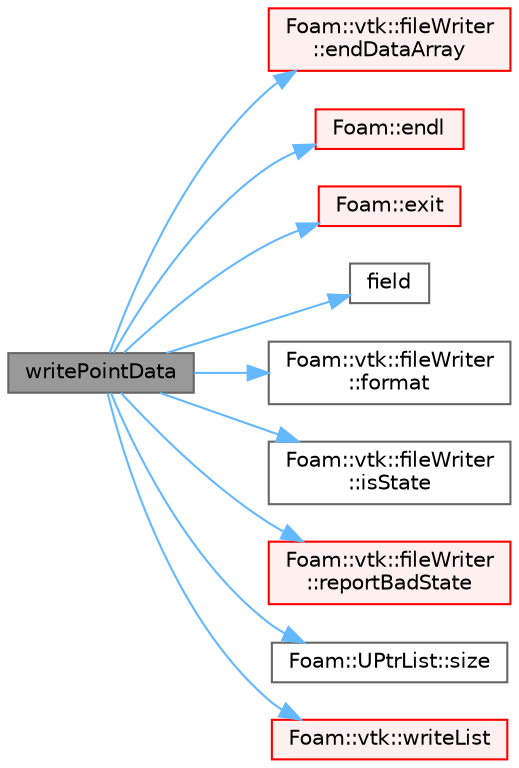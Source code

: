 digraph "writePointData"
{
 // LATEX_PDF_SIZE
  bgcolor="transparent";
  edge [fontname=Helvetica,fontsize=10,labelfontname=Helvetica,labelfontsize=10];
  node [fontname=Helvetica,fontsize=10,shape=box,height=0.2,width=0.4];
  rankdir="LR";
  Node1 [id="Node000001",label="writePointData",height=0.2,width=0.4,color="gray40", fillcolor="grey60", style="filled", fontcolor="black",tooltip=" "];
  Node1 -> Node2 [id="edge1_Node000001_Node000002",color="steelblue1",style="solid",tooltip=" "];
  Node2 [id="Node000002",label="Foam::vtk::fileWriter\l::endDataArray",height=0.2,width=0.4,color="red", fillcolor="#FFF0F0", style="filled",URL="$classFoam_1_1vtk_1_1fileWriter.html#a64c421769d7606f87a6d30f67924ec06",tooltip=" "];
  Node1 -> Node4 [id="edge2_Node000001_Node000004",color="steelblue1",style="solid",tooltip=" "];
  Node4 [id="Node000004",label="Foam::endl",height=0.2,width=0.4,color="red", fillcolor="#FFF0F0", style="filled",URL="$namespaceFoam.html#a7d5eca45a323264dc5fe811500ebda47",tooltip=" "];
  Node1 -> Node8 [id="edge3_Node000001_Node000008",color="steelblue1",style="solid",tooltip=" "];
  Node8 [id="Node000008",label="Foam::exit",height=0.2,width=0.4,color="red", fillcolor="#FFF0F0", style="filled",URL="$namespaceFoam.html#ae0529b088aefc9f83b89dce5c31fda64",tooltip=" "];
  Node1 -> Node10 [id="edge4_Node000001_Node000010",color="steelblue1",style="solid",tooltip=" "];
  Node10 [id="Node000010",label="field",height=0.2,width=0.4,color="grey40", fillcolor="white", style="filled",URL="$combustion_2reactingFoam_2setRDeltaT_8H.html#a9698eee39c0e58c7c0df6fe1a4cc3168",tooltip=" "];
  Node1 -> Node11 [id="edge5_Node000001_Node000011",color="steelblue1",style="solid",tooltip=" "];
  Node11 [id="Node000011",label="Foam::vtk::fileWriter\l::format",height=0.2,width=0.4,color="grey40", fillcolor="white", style="filled",URL="$classFoam_1_1vtk_1_1fileWriter.html#af1a35bc8507785e411f0d7d1a329bd39",tooltip=" "];
  Node1 -> Node12 [id="edge6_Node000001_Node000012",color="steelblue1",style="solid",tooltip=" "];
  Node12 [id="Node000012",label="Foam::vtk::fileWriter\l::isState",height=0.2,width=0.4,color="grey40", fillcolor="white", style="filled",URL="$classFoam_1_1vtk_1_1fileWriter.html#a2d18a347584b0b3569d8cc31cf7604ae",tooltip=" "];
  Node1 -> Node13 [id="edge7_Node000001_Node000013",color="steelblue1",style="solid",tooltip=" "];
  Node13 [id="Node000013",label="Foam::vtk::fileWriter\l::reportBadState",height=0.2,width=0.4,color="red", fillcolor="#FFF0F0", style="filled",URL="$classFoam_1_1vtk_1_1fileWriter.html#ae1341c130fdb2390a92aaec94354a483",tooltip=" "];
  Node1 -> Node14 [id="edge8_Node000001_Node000014",color="steelblue1",style="solid",tooltip=" "];
  Node14 [id="Node000014",label="Foam::UPtrList::size",height=0.2,width=0.4,color="grey40", fillcolor="white", style="filled",URL="$classFoam_1_1UPtrList.html#a95603446b248fe1ecf5dc59bcc2eaff0",tooltip=" "];
  Node1 -> Node15 [id="edge9_Node000001_Node000015",color="steelblue1",style="solid",tooltip=" "];
  Node15 [id="Node000015",label="Foam::vtk::writeList",height=0.2,width=0.4,color="red", fillcolor="#FFF0F0", style="filled",URL="$namespaceFoam_1_1vtk.html#ab62d6134144b9d5b414af015917593a7",tooltip=" "];
}
